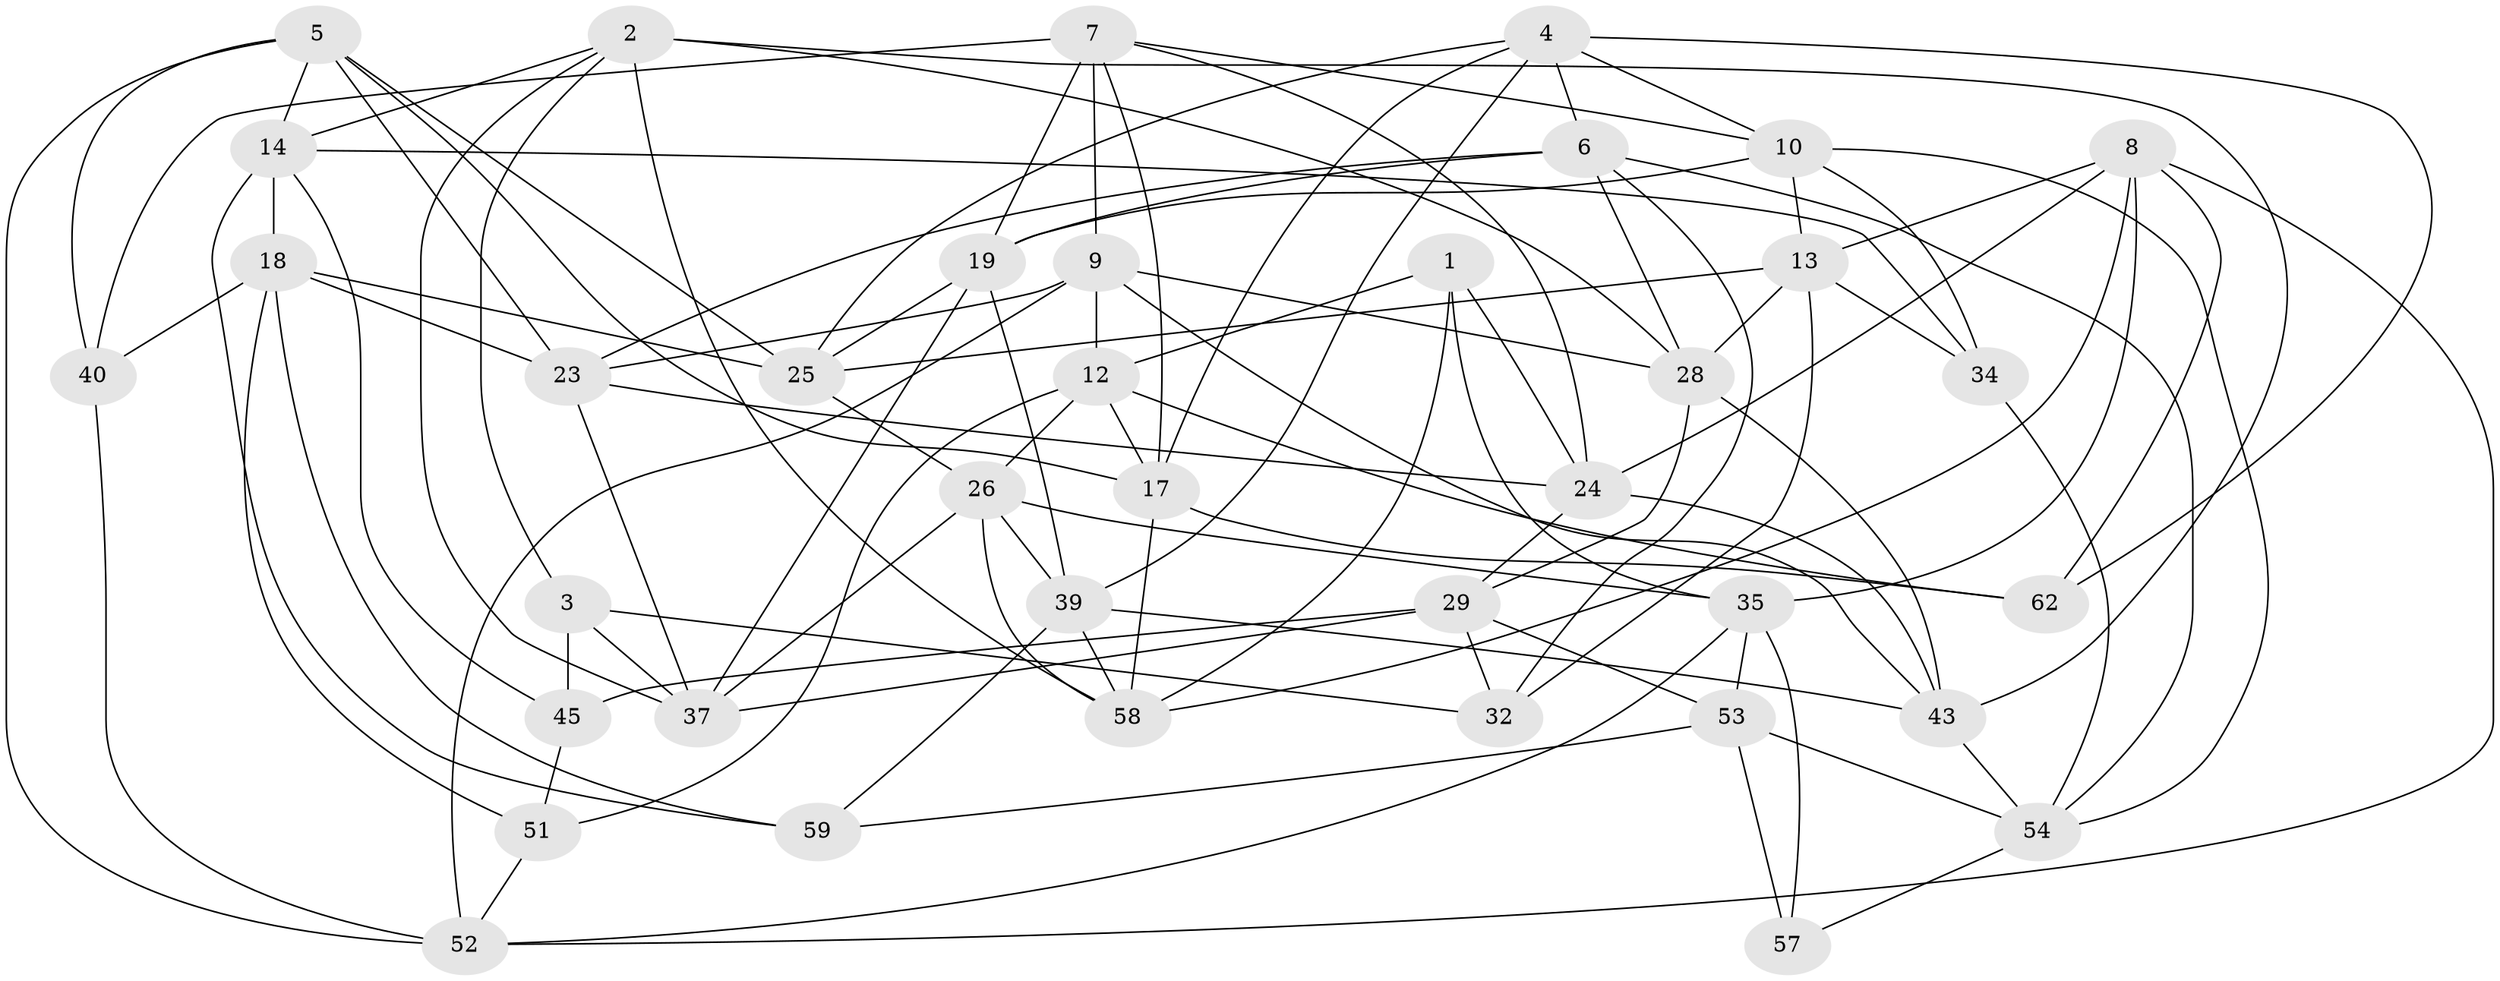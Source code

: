 // Generated by graph-tools (version 1.1) at 2025/52/02/27/25 19:52:27]
// undirected, 38 vertices, 103 edges
graph export_dot {
graph [start="1"]
  node [color=gray90,style=filled];
  1;
  2 [super="+27"];
  3;
  4 [super="+20"];
  5 [super="+30"];
  6 [super="+41"];
  7 [super="+16"];
  8 [super="+49"];
  9 [super="+31"];
  10 [super="+11"];
  12 [super="+42"];
  13 [super="+15"];
  14 [super="+38"];
  17 [super="+21"];
  18 [super="+56"];
  19 [super="+22"];
  23 [super="+64"];
  24 [super="+33"];
  25 [super="+36"];
  26 [super="+50"];
  28 [super="+47"];
  29 [super="+65"];
  32;
  34;
  35 [super="+44"];
  37 [super="+48"];
  39 [super="+46"];
  40;
  43 [super="+63"];
  45;
  51;
  52 [super="+66"];
  53 [super="+55"];
  54 [super="+61"];
  57;
  58 [super="+60"];
  59;
  62;
  1 -- 35;
  1 -- 12;
  1 -- 24;
  1 -- 58;
  2 -- 58;
  2 -- 14;
  2 -- 3;
  2 -- 43;
  2 -- 28;
  2 -- 37;
  3 -- 32;
  3 -- 45;
  3 -- 37;
  4 -- 10;
  4 -- 17;
  4 -- 62;
  4 -- 25;
  4 -- 6;
  4 -- 39;
  5 -- 23;
  5 -- 14;
  5 -- 40;
  5 -- 25;
  5 -- 52;
  5 -- 17;
  6 -- 54;
  6 -- 32;
  6 -- 28;
  6 -- 19;
  6 -- 23;
  7 -- 10;
  7 -- 9;
  7 -- 17;
  7 -- 40;
  7 -- 19;
  7 -- 24;
  8 -- 62;
  8 -- 52;
  8 -- 58;
  8 -- 24;
  8 -- 35;
  8 -- 13;
  9 -- 52;
  9 -- 23;
  9 -- 43;
  9 -- 28;
  9 -- 12;
  10 -- 19;
  10 -- 34;
  10 -- 13;
  10 -- 54;
  12 -- 62;
  12 -- 17;
  12 -- 51;
  12 -- 26;
  13 -- 32;
  13 -- 25;
  13 -- 34;
  13 -- 28;
  14 -- 18;
  14 -- 34;
  14 -- 59;
  14 -- 45;
  17 -- 62;
  17 -- 58;
  18 -- 40;
  18 -- 51;
  18 -- 59;
  18 -- 25;
  18 -- 23;
  19 -- 39;
  19 -- 25;
  19 -- 37;
  23 -- 37;
  23 -- 24;
  24 -- 29;
  24 -- 43;
  25 -- 26;
  26 -- 39;
  26 -- 37;
  26 -- 35;
  26 -- 58;
  28 -- 29;
  28 -- 43;
  29 -- 45;
  29 -- 32;
  29 -- 53;
  29 -- 37;
  34 -- 54;
  35 -- 53;
  35 -- 57;
  35 -- 52;
  39 -- 59;
  39 -- 58;
  39 -- 43;
  40 -- 52;
  43 -- 54;
  45 -- 51;
  51 -- 52;
  53 -- 57 [weight=2];
  53 -- 59;
  53 -- 54;
  54 -- 57;
}

